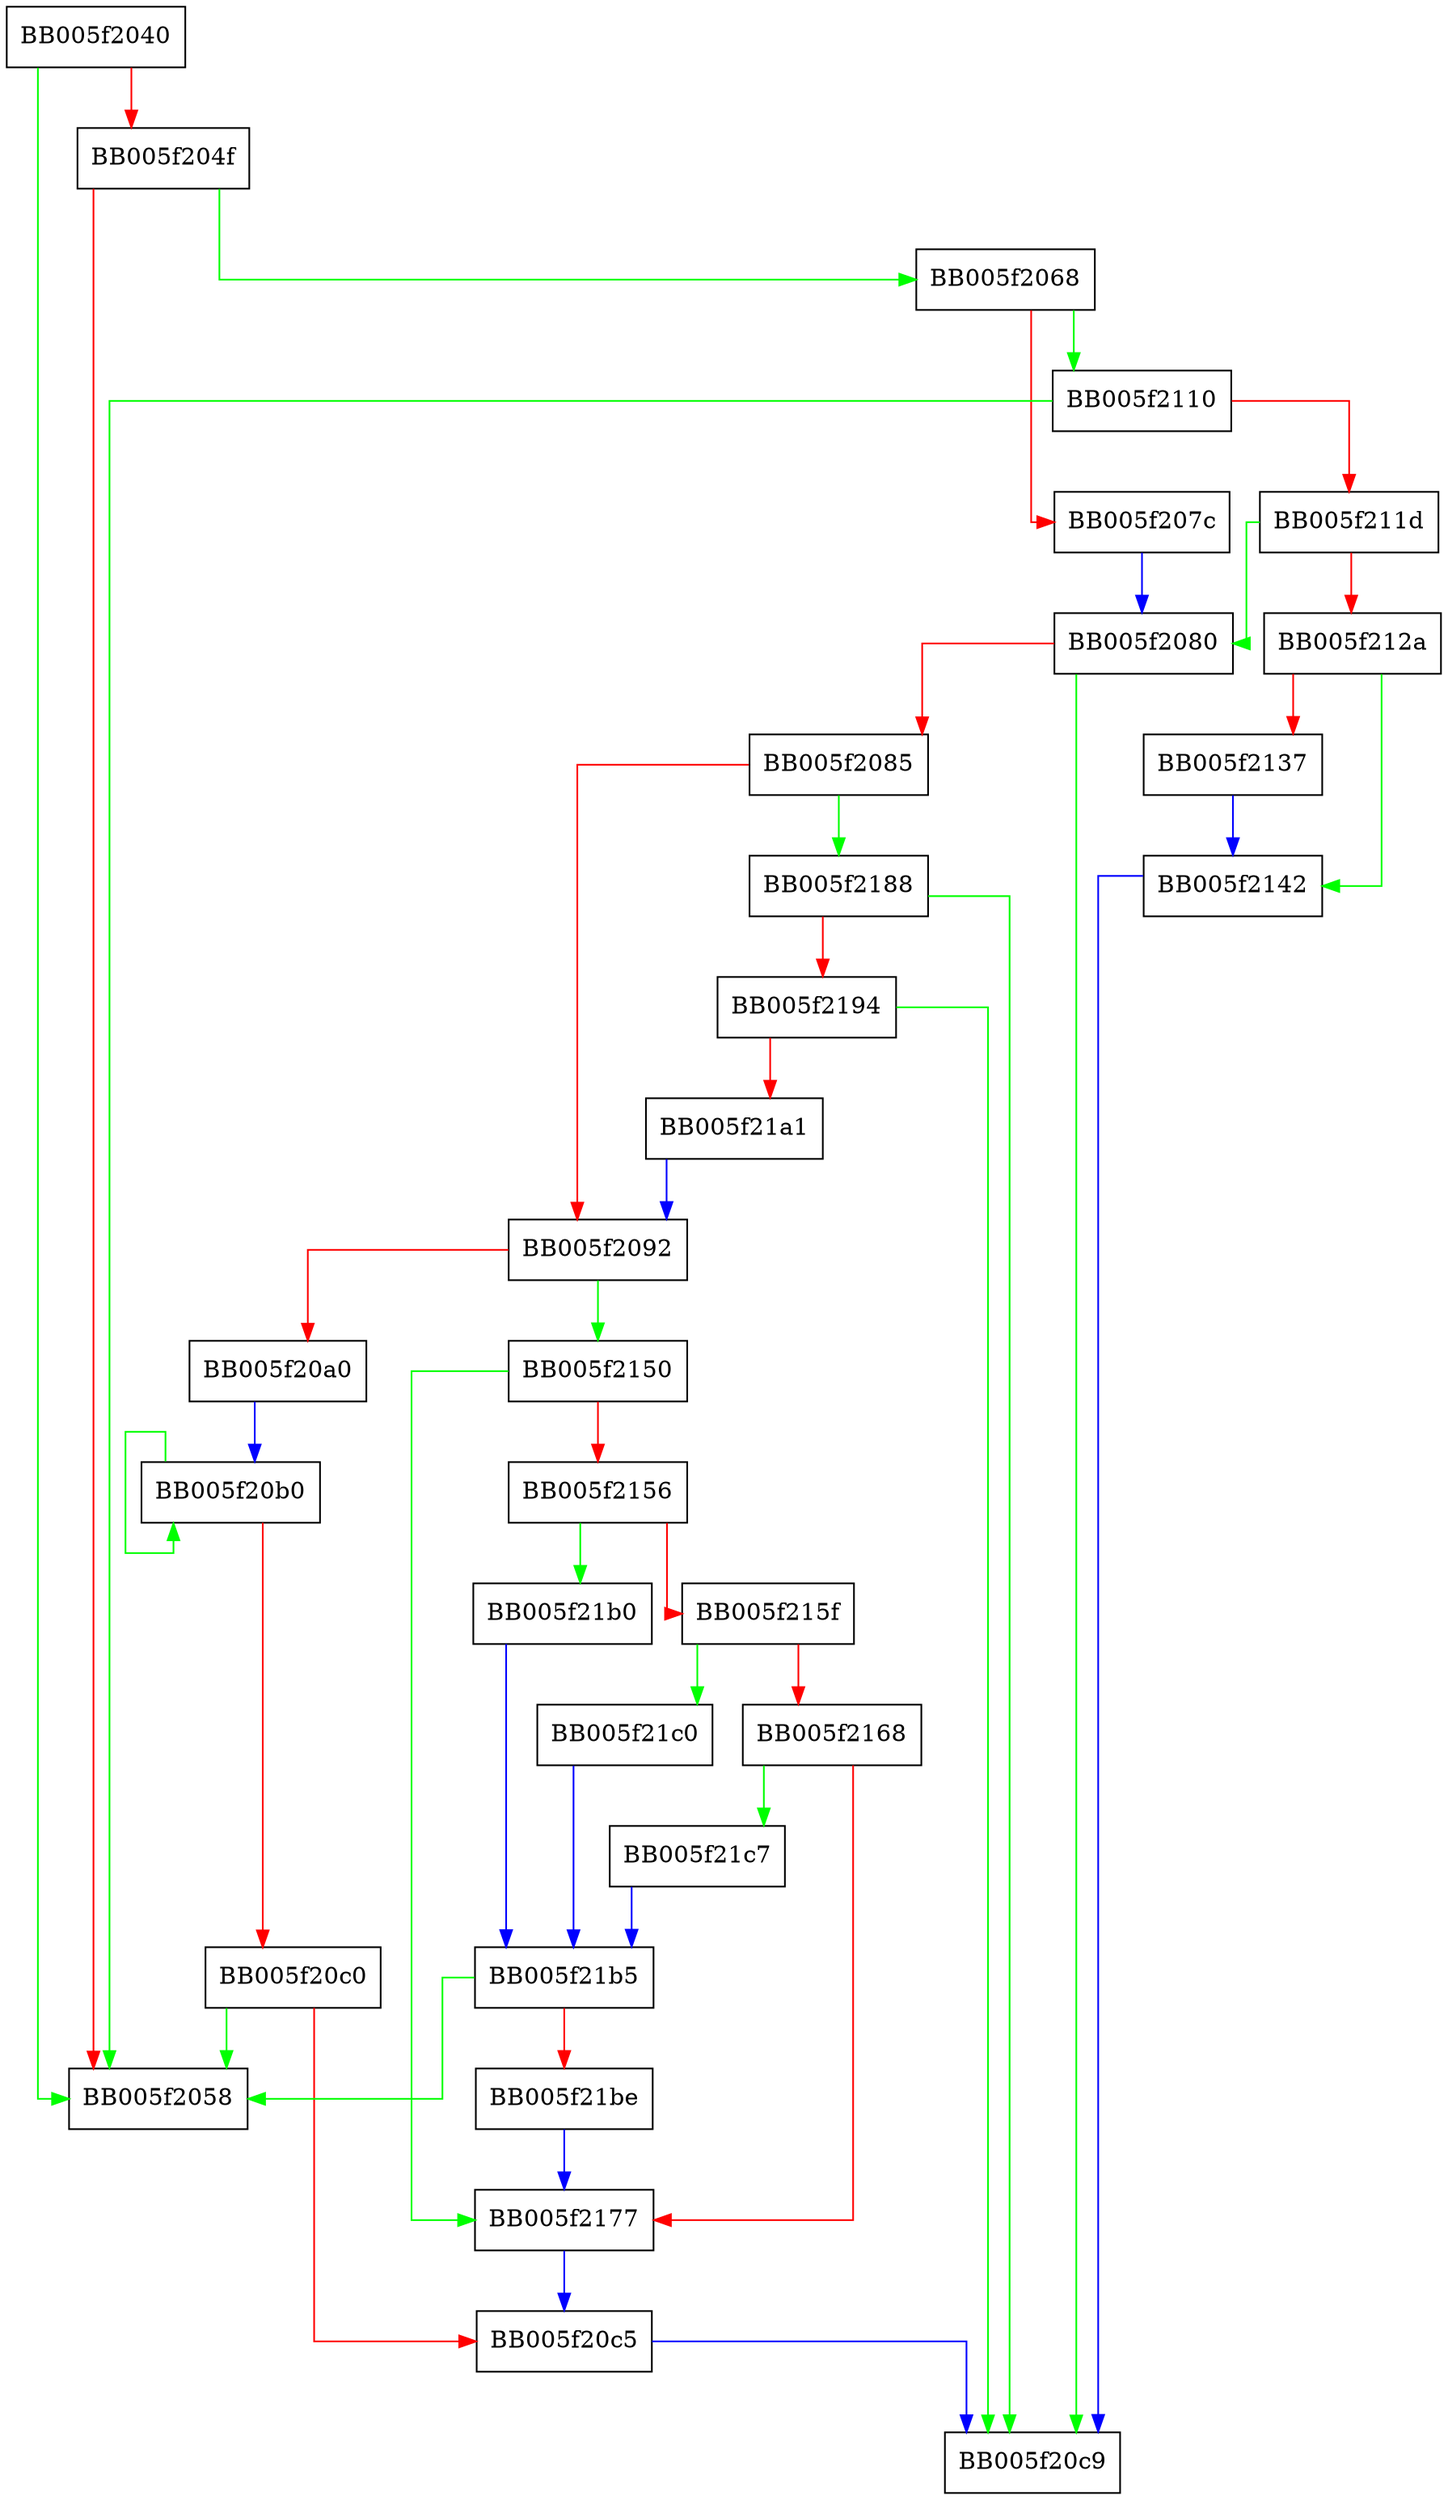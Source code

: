 digraph WPACKET_finish {
  node [shape="box"];
  graph [splines=ortho];
  BB005f2040 -> BB005f2058 [color="green"];
  BB005f2040 -> BB005f204f [color="red"];
  BB005f204f -> BB005f2068 [color="green"];
  BB005f204f -> BB005f2058 [color="red"];
  BB005f2068 -> BB005f2110 [color="green"];
  BB005f2068 -> BB005f207c [color="red"];
  BB005f207c -> BB005f2080 [color="blue"];
  BB005f2080 -> BB005f20c9 [color="green"];
  BB005f2080 -> BB005f2085 [color="red"];
  BB005f2085 -> BB005f2188 [color="green"];
  BB005f2085 -> BB005f2092 [color="red"];
  BB005f2092 -> BB005f2150 [color="green"];
  BB005f2092 -> BB005f20a0 [color="red"];
  BB005f20a0 -> BB005f20b0 [color="blue"];
  BB005f20b0 -> BB005f20b0 [color="green"];
  BB005f20b0 -> BB005f20c0 [color="red"];
  BB005f20c0 -> BB005f2058 [color="green"];
  BB005f20c0 -> BB005f20c5 [color="red"];
  BB005f20c5 -> BB005f20c9 [color="blue"];
  BB005f2110 -> BB005f2058 [color="green"];
  BB005f2110 -> BB005f211d [color="red"];
  BB005f211d -> BB005f2080 [color="green"];
  BB005f211d -> BB005f212a [color="red"];
  BB005f212a -> BB005f2142 [color="green"];
  BB005f212a -> BB005f2137 [color="red"];
  BB005f2137 -> BB005f2142 [color="blue"];
  BB005f2142 -> BB005f20c9 [color="blue"];
  BB005f2150 -> BB005f2177 [color="green"];
  BB005f2150 -> BB005f2156 [color="red"];
  BB005f2156 -> BB005f21b0 [color="green"];
  BB005f2156 -> BB005f215f [color="red"];
  BB005f215f -> BB005f21c0 [color="green"];
  BB005f215f -> BB005f2168 [color="red"];
  BB005f2168 -> BB005f21c7 [color="green"];
  BB005f2168 -> BB005f2177 [color="red"];
  BB005f2177 -> BB005f20c5 [color="blue"];
  BB005f2188 -> BB005f20c9 [color="green"];
  BB005f2188 -> BB005f2194 [color="red"];
  BB005f2194 -> BB005f20c9 [color="green"];
  BB005f2194 -> BB005f21a1 [color="red"];
  BB005f21a1 -> BB005f2092 [color="blue"];
  BB005f21b0 -> BB005f21b5 [color="blue"];
  BB005f21b5 -> BB005f2058 [color="green"];
  BB005f21b5 -> BB005f21be [color="red"];
  BB005f21be -> BB005f2177 [color="blue"];
  BB005f21c0 -> BB005f21b5 [color="blue"];
  BB005f21c7 -> BB005f21b5 [color="blue"];
}